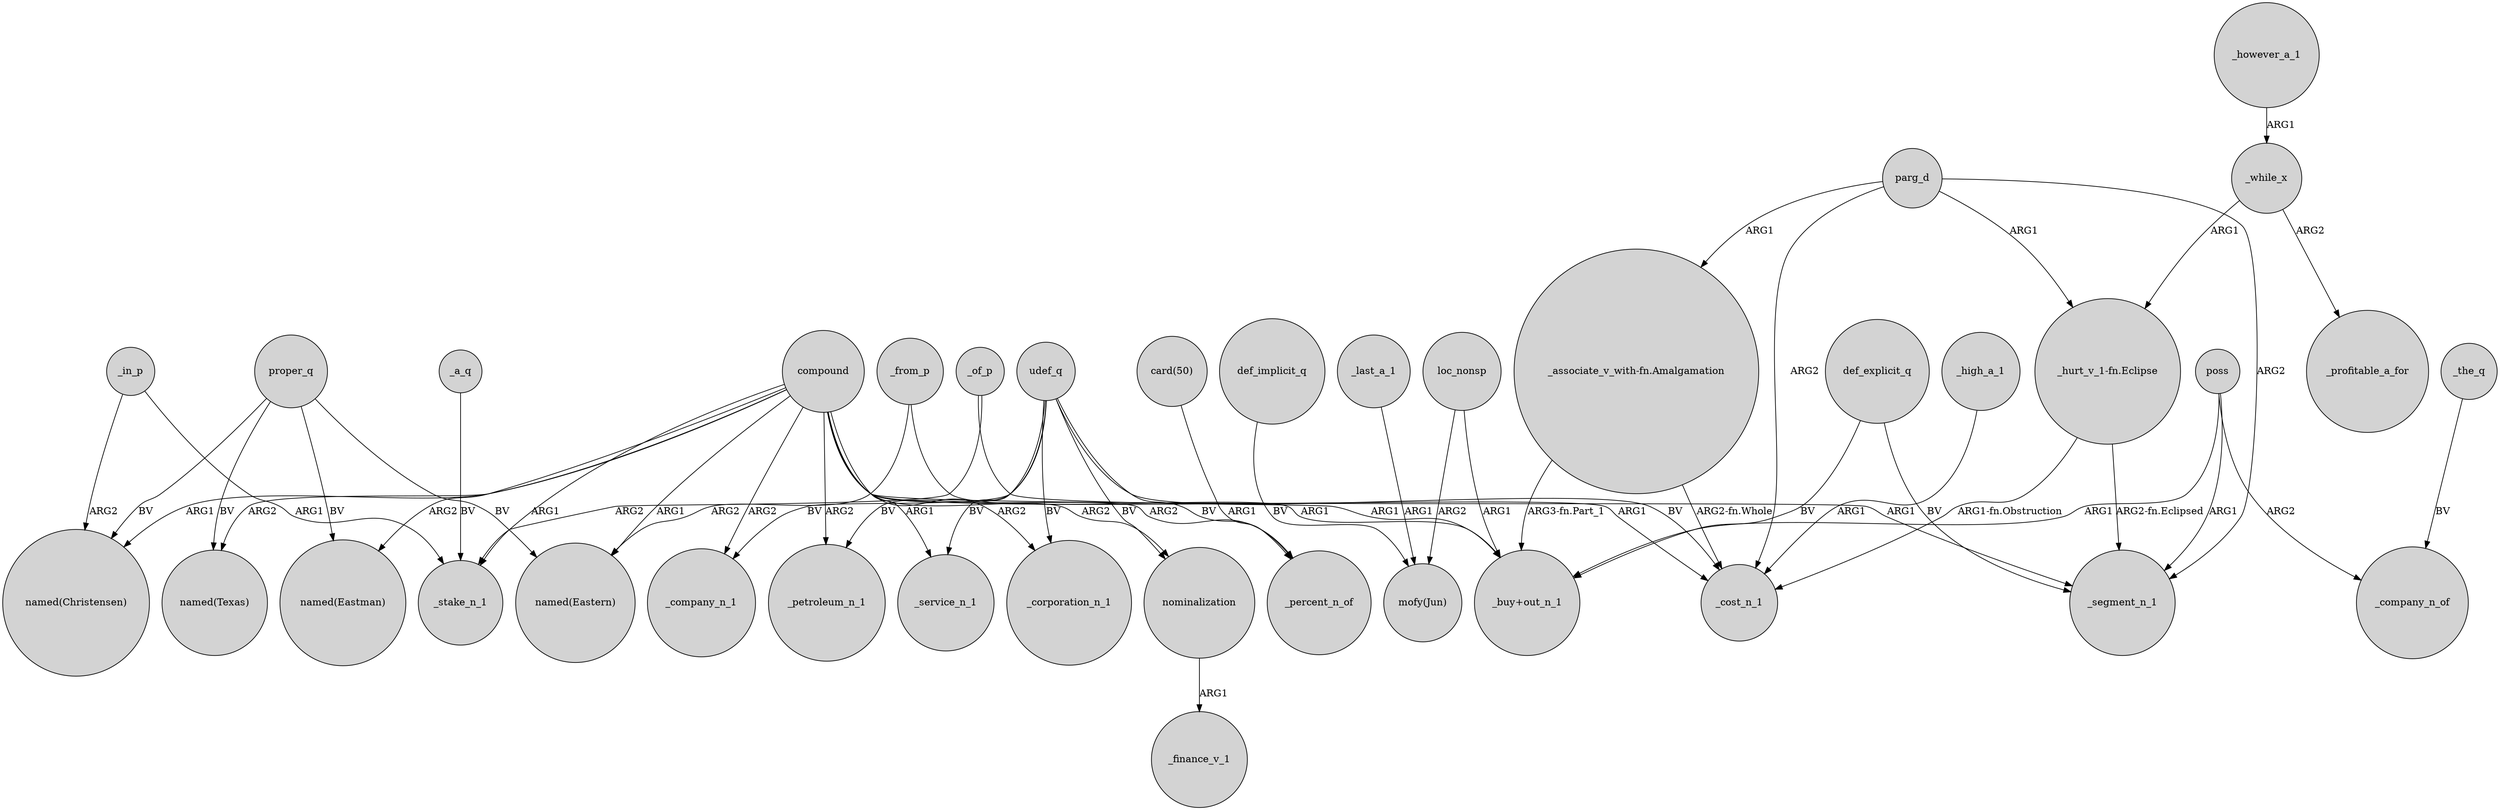 digraph {
	node [shape=circle style=filled]
	proper_q -> "named(Texas)" [label=BV]
	proper_q -> "named(Eastern)" [label=BV]
	udef_q -> _service_n_1 [label=BV]
	"_hurt_v_1-fn.Eclipse" -> _segment_n_1 [label="ARG2-fn.Eclipsed"]
	nominalization -> _finance_v_1 [label=ARG1]
	compound -> _company_n_1 [label=ARG2]
	_of_p -> "_buy+out_n_1" [label=ARG1]
	_while_x -> "_hurt_v_1-fn.Eclipse" [label=ARG1]
	udef_q -> _company_n_1 [label=BV]
	compound -> "named(Christensen)" [label=ARG1]
	compound -> _segment_n_1 [label=ARG1]
	compound -> _petroleum_n_1 [label=ARG2]
	udef_q -> nominalization [label=BV]
	compound -> "named(Texas)" [label=ARG2]
	proper_q -> "named(Christensen)" [label=BV]
	loc_nonsp -> "_buy+out_n_1" [label=ARG1]
	parg_d -> _cost_n_1 [label=ARG2]
	_in_p -> "named(Christensen)" [label=ARG2]
	def_implicit_q -> "mofy(Jun)" [label=BV]
	compound -> nominalization [label=ARG2]
	compound -> "named(Eastern)" [label=ARG1]
	_while_x -> _profitable_a_for [label=ARG2]
	_last_a_1 -> "mofy(Jun)" [label=ARG1]
	_high_a_1 -> _cost_n_1 [label=ARG1]
	poss -> _company_n_of [label=ARG2]
	def_explicit_q -> "_buy+out_n_1" [label=BV]
	udef_q -> _percent_n_of [label=BV]
	loc_nonsp -> "mofy(Jun)" [label=ARG2]
	"_associate_v_with-fn.Amalgamation" -> "_buy+out_n_1" [label="ARG3-fn.Part_1"]
	compound -> _stake_n_1 [label=ARG1]
	compound -> _percent_n_of [label=ARG2]
	_from_p -> "named(Eastern)" [label=ARG2]
	compound -> "named(Eastman)" [label=ARG2]
	poss -> "_buy+out_n_1" [label=ARG1]
	proper_q -> "named(Eastman)" [label=BV]
	def_explicit_q -> _segment_n_1 [label=BV]
	parg_d -> "_associate_v_with-fn.Amalgamation" [label=ARG1]
	"card(50)" -> _percent_n_of [label=ARG1]
	compound -> _corporation_n_1 [label=ARG2]
	udef_q -> _corporation_n_1 [label=BV]
	parg_d -> "_hurt_v_1-fn.Eclipse" [label=ARG1]
	parg_d -> _segment_n_1 [label=ARG2]
	"_associate_v_with-fn.Amalgamation" -> _cost_n_1 [label="ARG2-fn.Whole"]
	udef_q -> _petroleum_n_1 [label=BV]
	compound -> _cost_n_1 [label=ARG1]
	_from_p -> "_buy+out_n_1" [label=ARG1]
	"_hurt_v_1-fn.Eclipse" -> _cost_n_1 [label="ARG1-fn.Obstruction"]
	compound -> _service_n_1 [label=ARG1]
	_the_q -> _company_n_of [label=BV]
	_in_p -> _stake_n_1 [label=ARG1]
	poss -> _segment_n_1 [label=ARG1]
	_of_p -> _stake_n_1 [label=ARG2]
	_a_q -> _stake_n_1 [label=BV]
	udef_q -> _cost_n_1 [label=BV]
	_however_a_1 -> _while_x [label=ARG1]
}
